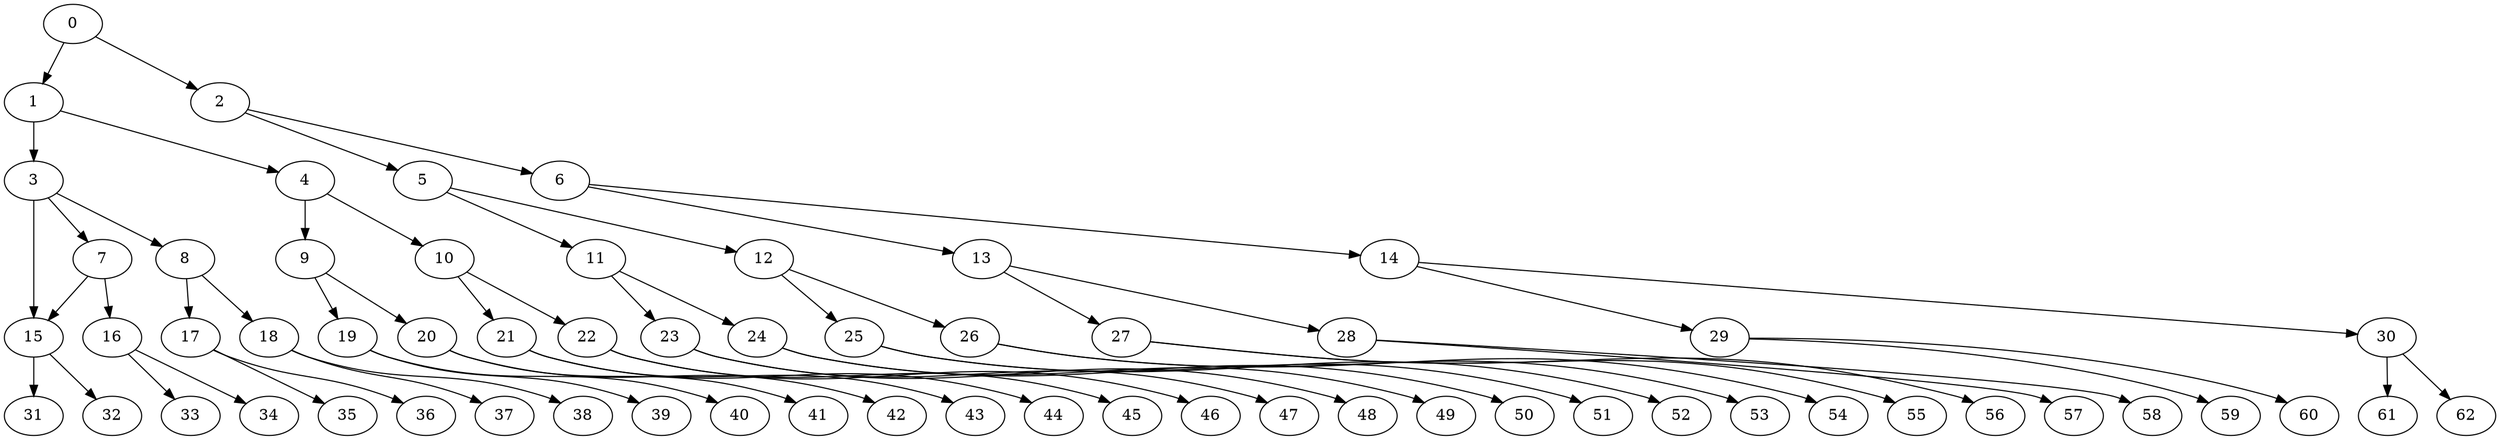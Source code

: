 digraph G {
    0;
    1;
    2;
    3;
    4;
    5;
    6;
    7;
    8;
    15;
    9;
    10;
    11;
    12;
    13;
    14;
    16;
    17;
    18;
    31;
    32;
    19;
    20;
    21;
    22;
    23;
    24;
    25;
    26;
    27;
    28;
    29;
    30;
    33;
    34;
    35;
    36;
    37;
    38;
    39;
    40;
    41;
    42;
    43;
    44;
    45;
    46;
    47;
    48;
    49;
    50;
    51;
    52;
    53;
    54;
    55;
    56;
    57;
    58;
    59;
    60;
    61;
    62;
    0 -> 1 [weight=0];
    0 -> 2 [weight=0];
    1 -> 3 [weight=2];
    1 -> 4 [weight=0];
    2 -> 5 [weight=0];
    2 -> 6 [weight=0];
    3 -> 7 [weight=0];
    3 -> 8 [weight=0];
    3 -> 15 [weight=1];
    4 -> 9 [weight=1];
    4 -> 10 [weight=0];
    5 -> 11 [weight=0];
    5 -> 12 [weight=0];
    6 -> 13 [weight=0];
    6 -> 14 [weight=0];
    7 -> 15 [weight=0];
    7 -> 16 [weight=0];
    8 -> 17 [weight=0];
    8 -> 18 [weight=0];
    15 -> 31 [weight=1];
    15 -> 32 [weight=0];
    9 -> 19 [weight=0];
    9 -> 20 [weight=0];
    10 -> 21 [weight=0];
    10 -> 22 [weight=0];
    11 -> 23 [weight=0];
    11 -> 24 [weight=0];
    12 -> 25 [weight=0];
    12 -> 26 [weight=0];
    13 -> 27 [weight=0];
    13 -> 28 [weight=0];
    14 -> 29 [weight=0];
    14 -> 30 [weight=0];
    16 -> 33 [weight=0];
    16 -> 34 [weight=0];
    17 -> 35 [weight=0];
    17 -> 36 [weight=0];
    18 -> 37 [weight=0];
    18 -> 38 [weight=0];
    19 -> 39 [weight=0];
    19 -> 40 [weight=0];
    20 -> 41 [weight=0];
    20 -> 42 [weight=0];
    21 -> 43 [weight=0];
    21 -> 44 [weight=0];
    22 -> 45 [weight=0];
    22 -> 46 [weight=0];
    23 -> 47 [weight=0];
    23 -> 48 [weight=0];
    24 -> 49 [weight=0];
    24 -> 50 [weight=0];
    25 -> 51 [weight=0];
    25 -> 52 [weight=0];
    26 -> 53 [weight=0];
    26 -> 54 [weight=0];
    27 -> 55 [weight=0];
    27 -> 56 [weight=0];
    28 -> 57 [weight=0];
    28 -> 58 [weight=0];
    29 -> 59 [weight=0];
    29 -> 60 [weight=0];
    30 -> 61 [weight=0];
    30 -> 62 [weight=0];
}
